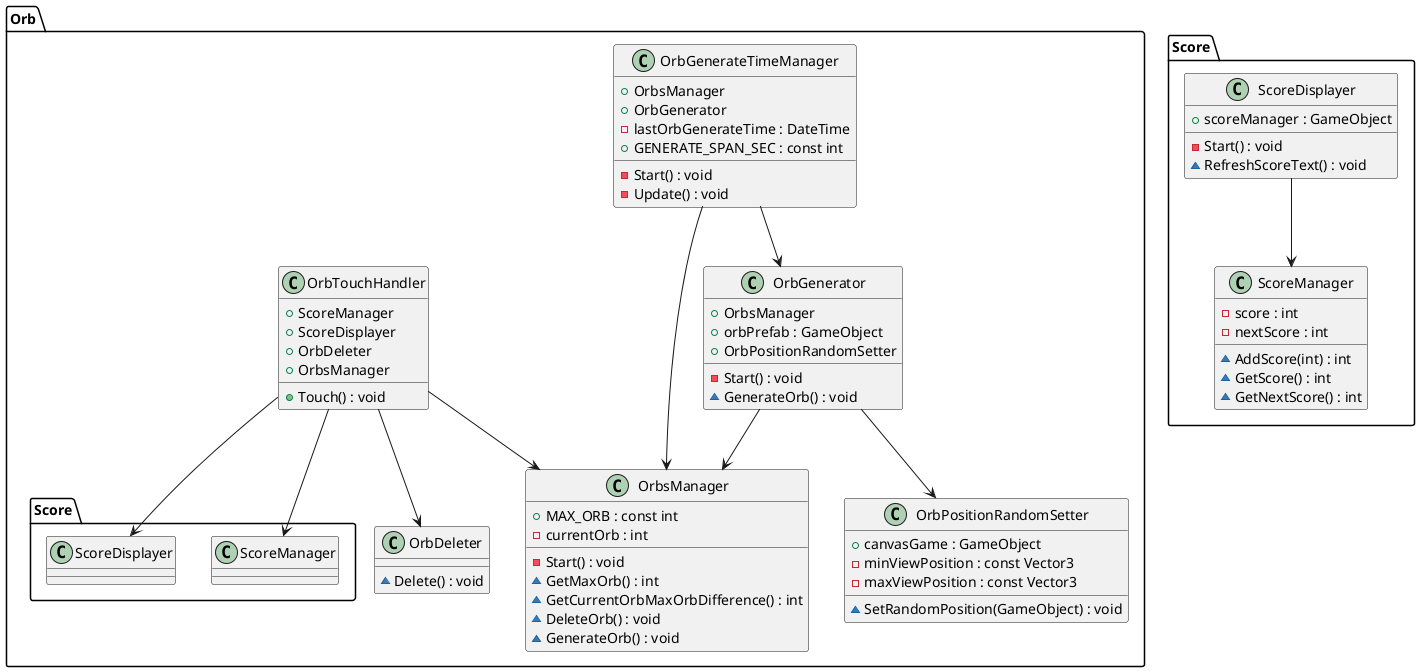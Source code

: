 @startuml TheTemple
namespace Orb{
    class OrbDeleter{
        ~ Delete() : void
    }

    class OrbGenerateTimeManager{
        + OrbsManager
        + OrbGenerator
        - lastOrbGenerateTime : DateTime
        + GENERATE_SPAN_SEC : const int
        - Start() : void
        - Update() : void
    }
    OrbGenerateTimeManager --> OrbsManager
    OrbGenerateTimeManager --> OrbGenerator

    class OrbGenerator{
        + OrbsManager
        + orbPrefab : GameObject
        + OrbPositionRandomSetter
        - Start() : void
        ~ GenerateOrb() : void
    }
    OrbGenerator --> OrbsManager
    OrbGenerator --> OrbPositionRandomSetter

    class OrbPositionRandomSetter{
        + canvasGame : GameObject
        - minViewPosition : const Vector3
        - maxViewPosition : const Vector3
        ~ SetRandomPosition(GameObject) : void
    }

    class OrbsManager{
        + MAX_ORB : const int
        - currentOrb : int
        - Start() : void
        ~ GetMaxOrb() : int
        ~ GetCurrentOrbMaxOrbDifference() : int
        ~ DeleteOrb() : void
        ~ GenerateOrb() : void
    }

    class OrbTouchHandler{
        + ScoreManager
        + ScoreDisplayer
        + OrbDeleter
        + OrbsManager
        + Touch() : void
    }
    OrbTouchHandler --> Score.ScoreManager
    OrbTouchHandler --> Score.ScoreDisplayer
    OrbTouchHandler --> OrbDeleter
    OrbTouchHandler --> OrbsManager
}

namespace Score{
    class ScoreDisplayer{
        + scoreManager : GameObject
        - Start() : void
        ~ RefreshScoreText() : void
    }

    class ScoreManager{
        - score : int
        - nextScore : int
        ~ AddScore(int) : int
        ~ GetScore() : int
        ~ GetNextScore() : int
    }
    ScoreDisplayer --> ScoreManager
}
@enduml
